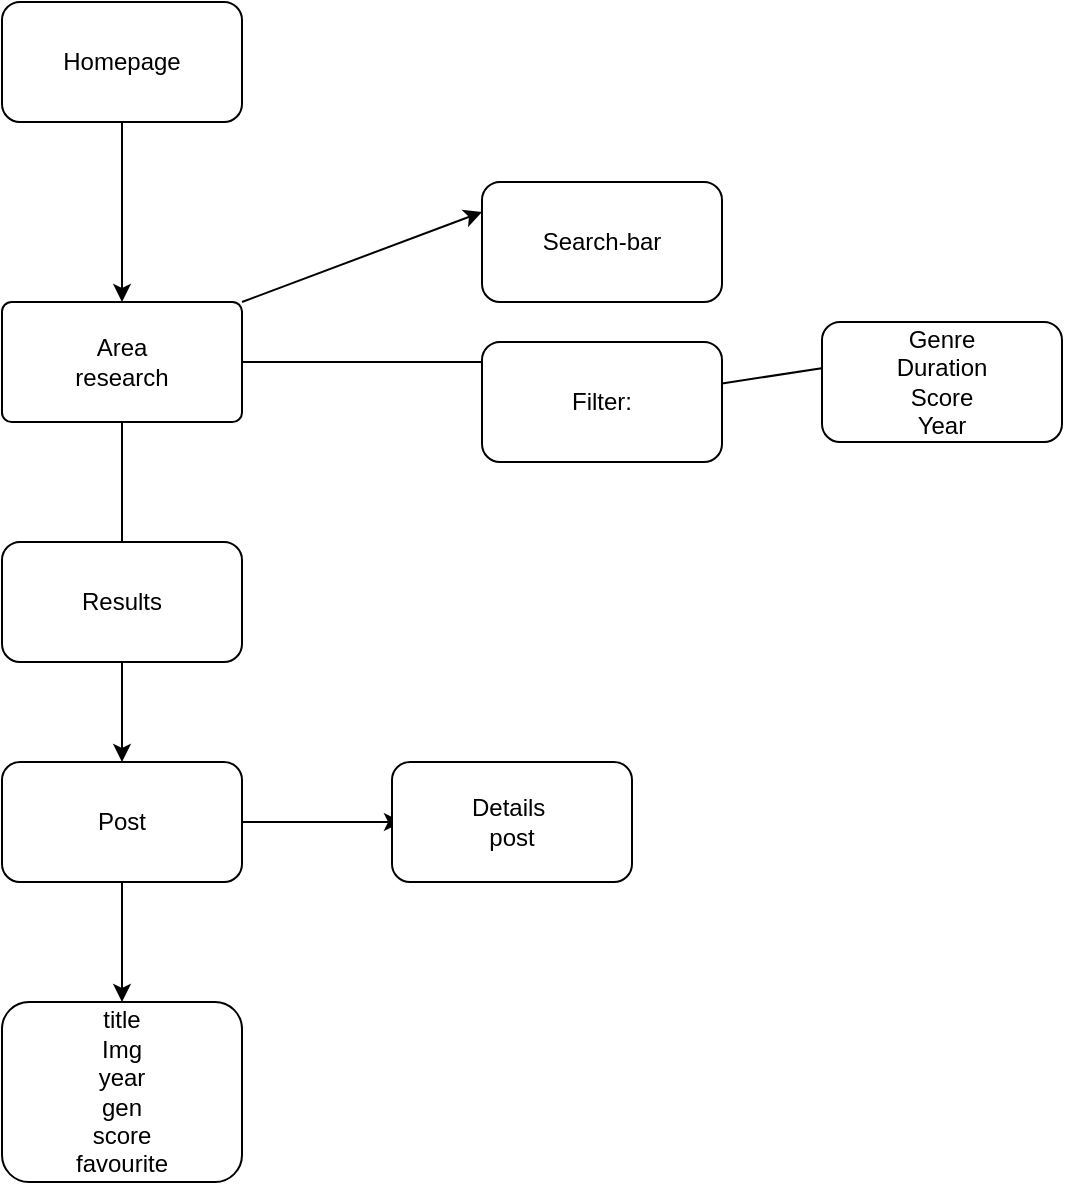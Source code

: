 <mxfile>
    <diagram id="o8s3cipiLAkD5O663pTs" name="Page-1">
        <mxGraphModel dx="586" dy="1388" grid="1" gridSize="10" guides="1" tooltips="1" connect="1" arrows="1" fold="1" page="1" pageScale="1" pageWidth="850" pageHeight="1100" background="none" math="0" shadow="0">
            <root>
                <mxCell id="0"/>
                <mxCell id="1" parent="0"/>
                <mxCell id="3" style="edgeStyle=none;html=1;" edge="1" parent="1" source="2">
                    <mxGeometry relative="1" as="geometry">
                        <mxPoint x="290" y="220" as="targetPoint"/>
                    </mxGeometry>
                </mxCell>
                <mxCell id="6" style="edgeStyle=none;html=1;" edge="1" parent="1" source="2">
                    <mxGeometry relative="1" as="geometry">
                        <mxPoint x="490" y="70" as="targetPoint"/>
                    </mxGeometry>
                </mxCell>
                <mxCell id="18" style="edgeStyle=none;html=1;exitX=1;exitY=0;exitDx=0;exitDy=0;entryX=0;entryY=0.25;entryDx=0;entryDy=0;" edge="1" parent="1" source="2" target="11">
                    <mxGeometry relative="1" as="geometry"/>
                </mxCell>
                <mxCell id="2" value="Area&lt;div&gt;research&lt;/div&gt;" style="rounded=1;whiteSpace=wrap;html=1;arcSize=8;" vertex="1" parent="1">
                    <mxGeometry x="230" y="40" width="120" height="60" as="geometry"/>
                </mxCell>
                <mxCell id="8" style="edgeStyle=none;html=1;" edge="1" parent="1" source="7">
                    <mxGeometry relative="1" as="geometry">
                        <mxPoint x="660" y="70" as="targetPoint"/>
                    </mxGeometry>
                </mxCell>
                <mxCell id="7" value="Filter:" style="rounded=1;whiteSpace=wrap;html=1;" vertex="1" parent="1">
                    <mxGeometry x="470" y="60" width="120" height="60" as="geometry"/>
                </mxCell>
                <mxCell id="10" value="&lt;div&gt;&lt;font color=&quot;#000000&quot;&gt;Genre&lt;/font&gt;&lt;/div&gt;&lt;div&gt;&lt;font color=&quot;#000000&quot;&gt;Duration&lt;/font&gt;&lt;/div&gt;&lt;div&gt;&lt;font color=&quot;#000000&quot;&gt;Score&lt;/font&gt;&lt;/div&gt;&lt;div&gt;&lt;font color=&quot;#000000&quot;&gt;Year&lt;/font&gt;&lt;/div&gt;" style="rounded=1;whiteSpace=wrap;html=1;" vertex="1" parent="1">
                    <mxGeometry x="640" y="50" width="120" height="60" as="geometry"/>
                </mxCell>
                <mxCell id="11" value="Search-bar" style="rounded=1;whiteSpace=wrap;html=1;" vertex="1" parent="1">
                    <mxGeometry x="470" y="-20" width="120" height="60" as="geometry"/>
                </mxCell>
                <mxCell id="20" style="edgeStyle=none;html=1;" edge="1" parent="1" source="19">
                    <mxGeometry relative="1" as="geometry">
                        <mxPoint x="290" y="270" as="targetPoint"/>
                    </mxGeometry>
                </mxCell>
                <mxCell id="19" value="Results" style="rounded=1;whiteSpace=wrap;html=1;" vertex="1" parent="1">
                    <mxGeometry x="230" y="160" width="120" height="60" as="geometry"/>
                </mxCell>
                <mxCell id="21" value="&lt;div&gt;title&lt;/div&gt;Img&lt;div&gt;&lt;font color=&quot;#000000&quot;&gt;year&lt;/font&gt;&lt;/div&gt;&lt;div&gt;&lt;font color=&quot;#000000&quot;&gt;gen&lt;/font&gt;&lt;/div&gt;&lt;div&gt;&lt;font color=&quot;#000000&quot;&gt;score&lt;/font&gt;&lt;/div&gt;&lt;div&gt;&lt;font color=&quot;#000000&quot;&gt;favourite&lt;/font&gt;&lt;/div&gt;" style="rounded=1;whiteSpace=wrap;html=1;" vertex="1" parent="1">
                    <mxGeometry x="230" y="390" width="120" height="90" as="geometry"/>
                </mxCell>
                <mxCell id="24" style="edgeStyle=none;html=1;entryX=0.5;entryY=0;entryDx=0;entryDy=0;" edge="1" parent="1" source="23" target="21">
                    <mxGeometry relative="1" as="geometry"/>
                </mxCell>
                <mxCell id="25" style="edgeStyle=none;html=1;" edge="1" parent="1" source="23">
                    <mxGeometry relative="1" as="geometry">
                        <mxPoint x="430" y="300" as="targetPoint"/>
                    </mxGeometry>
                </mxCell>
                <mxCell id="23" value="Post" style="rounded=1;whiteSpace=wrap;html=1;" vertex="1" parent="1">
                    <mxGeometry x="230" y="270" width="120" height="60" as="geometry"/>
                </mxCell>
                <mxCell id="26" value="Details&amp;nbsp;&lt;div&gt;post&lt;/div&gt;" style="rounded=1;whiteSpace=wrap;html=1;" vertex="1" parent="1">
                    <mxGeometry x="425" y="270" width="120" height="60" as="geometry"/>
                </mxCell>
                <mxCell id="28" style="edgeStyle=none;html=1;exitX=0.5;exitY=1;exitDx=0;exitDy=0;entryX=0.5;entryY=0;entryDx=0;entryDy=0;" edge="1" parent="1" source="27" target="2">
                    <mxGeometry relative="1" as="geometry"/>
                </mxCell>
                <mxCell id="27" value="Homepage" style="rounded=1;whiteSpace=wrap;html=1;" vertex="1" parent="1">
                    <mxGeometry x="230" y="-110" width="120" height="60" as="geometry"/>
                </mxCell>
            </root>
        </mxGraphModel>
    </diagram>
</mxfile>